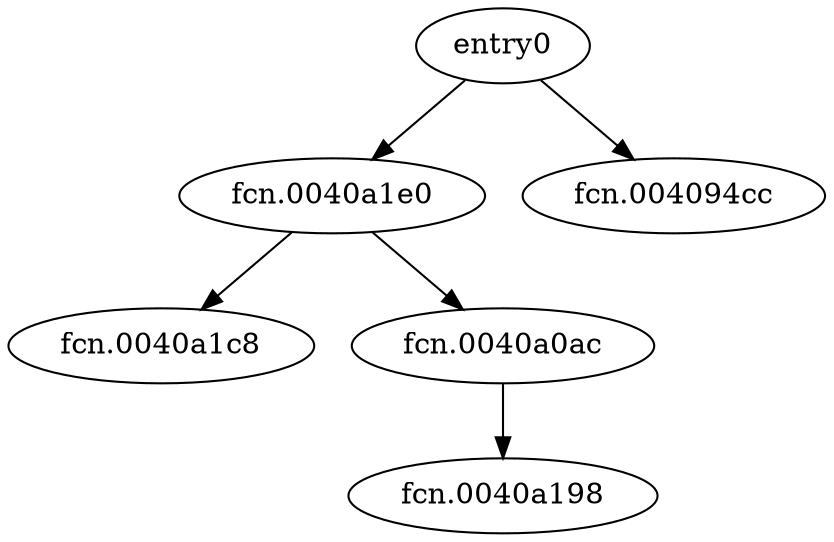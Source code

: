 digraph code {
  "0x00409428" [label="entry0"];
  "0x00409428" -> "0x0040a1e0";
  "0x0040a1e0" [label="fcn.0040a1e0"];
  "0x00409428" -> "0x004094cc";
  "0x004094cc" [label="fcn.004094cc"];
  "0x0040a1e0" [label="fcn.0040a1e0"];
  "0x0040a1e0" -> "0x0040a1c8";
  "0x0040a1c8" [label="fcn.0040a1c8"];
  "0x0040a1e0" -> "0x0040a0ac";
  "0x0040a0ac" [label="fcn.0040a0ac"];
  "0x0040a0ac" [label="fcn.0040a0ac"];
  "0x0040a0ac" -> "0x0040a198";
  "0x0040a198" [label="fcn.0040a198"];
}